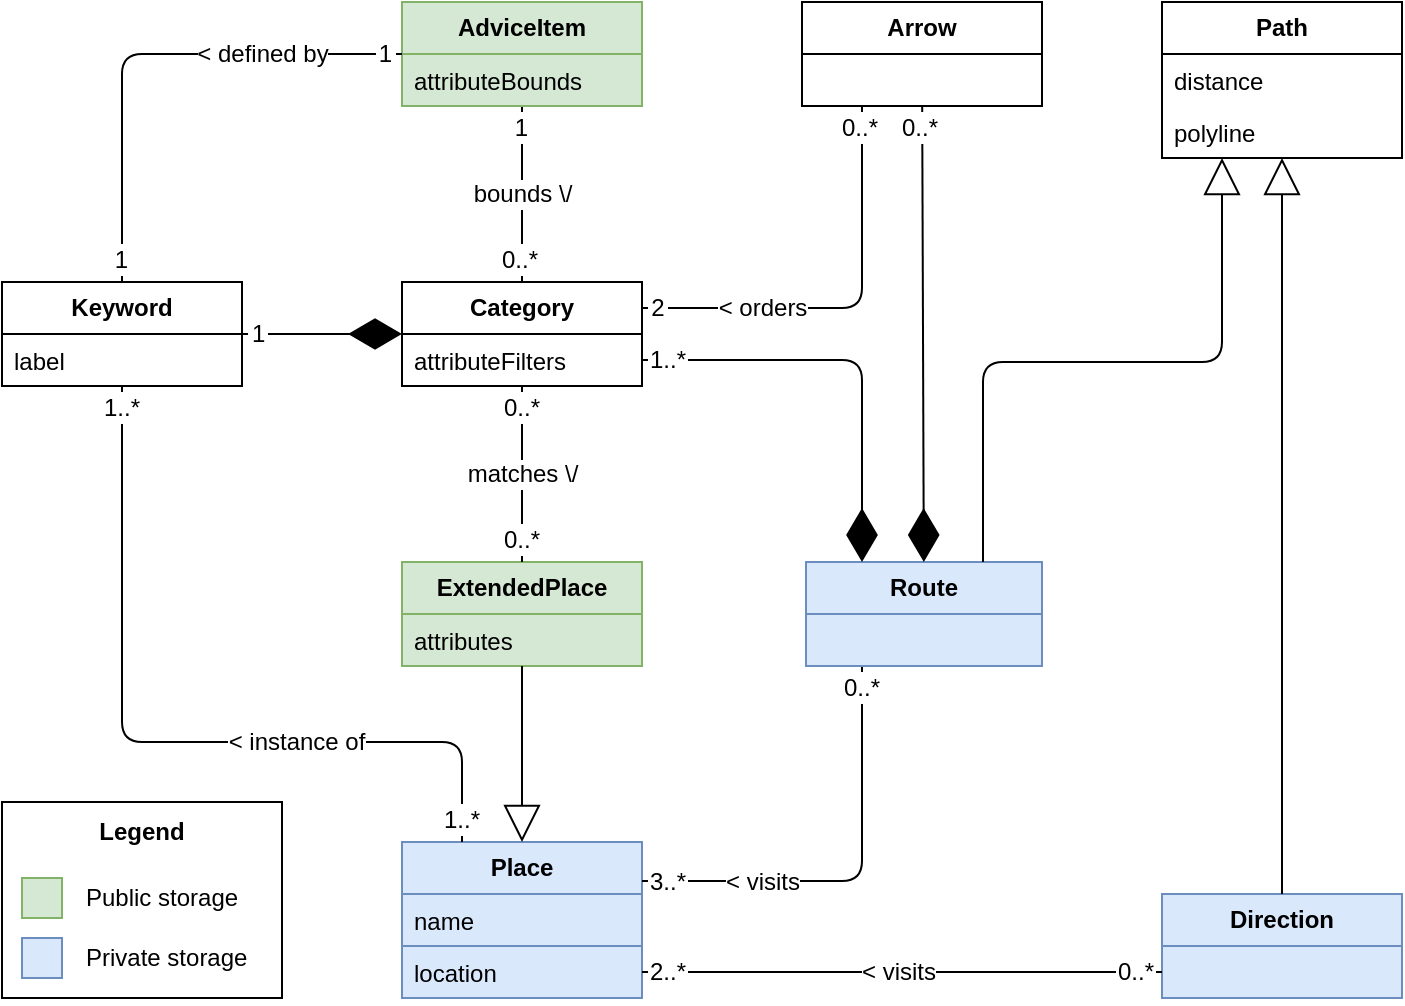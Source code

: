 <mxfile version="22.1.3" type="device">
  <diagram name="Page-1" id="konOvid_jxyRg7x1euFX">
    <mxGraphModel dx="1114" dy="602" grid="1" gridSize="10" guides="1" tooltips="1" connect="1" arrows="1" fold="1" page="1" pageScale="1" pageWidth="1169" pageHeight="827" math="0" shadow="0">
      <root>
        <mxCell id="0" />
        <mxCell id="1" parent="0" />
        <mxCell id="Hv-V3Eee37Dthrastc6U-2" value="" style="rounded=0;whiteSpace=wrap;html=1;fillColor=none;strokeColor=#000000;fontSize=12;" parent="1" vertex="1">
          <mxGeometry x="140" y="480" width="140" height="98" as="geometry" />
        </mxCell>
        <mxCell id="VG95xZpkFGLo3Tgad-iD-1" value="&lt;b style=&quot;font-size: 12px;&quot;&gt;Place&lt;/b&gt;" style="swimlane;fontStyle=0;childLayout=stackLayout;horizontal=1;startSize=26;fillColor=#dae8fc;horizontalStack=0;resizeParent=1;resizeParentMax=0;resizeLast=0;collapsible=1;marginBottom=0;whiteSpace=wrap;html=1;strokeColor=#6c8ebf;fontSize=12;" parent="1" vertex="1">
          <mxGeometry x="340" y="500" width="120" height="78" as="geometry" />
        </mxCell>
        <mxCell id="VG95xZpkFGLo3Tgad-iD-2" value="name" style="text;strokeColor=#6c8ebf;fillColor=#dae8fc;align=left;verticalAlign=top;spacingLeft=4;spacingRight=4;overflow=hidden;rotatable=0;points=[[0,0.5],[1,0.5]];portConstraint=eastwest;whiteSpace=wrap;html=1;fontSize=12;" parent="VG95xZpkFGLo3Tgad-iD-1" vertex="1">
          <mxGeometry y="26" width="120" height="26" as="geometry" />
        </mxCell>
        <mxCell id="G5qrOh6P8mnKoIhnmndd-3" value="location" style="text;strokeColor=#6c8ebf;fillColor=#dae8fc;align=left;verticalAlign=top;spacingLeft=4;spacingRight=4;overflow=hidden;rotatable=0;points=[[0,0.5],[1,0.5]];portConstraint=eastwest;whiteSpace=wrap;html=1;fontSize=12;" parent="VG95xZpkFGLo3Tgad-iD-1" vertex="1">
          <mxGeometry y="52" width="120" height="26" as="geometry" />
        </mxCell>
        <mxCell id="VG95xZpkFGLo3Tgad-iD-10" value="&lt;b style=&quot;font-size: 12px;&quot;&gt;Path&lt;/b&gt;" style="swimlane;fontStyle=0;childLayout=stackLayout;horizontal=1;startSize=26;fillColor=none;horizontalStack=0;resizeParent=1;resizeParentMax=0;resizeLast=0;collapsible=1;marginBottom=0;whiteSpace=wrap;html=1;fontSize=12;" parent="1" vertex="1">
          <mxGeometry x="720" y="80" width="120" height="78" as="geometry" />
        </mxCell>
        <mxCell id="VG95xZpkFGLo3Tgad-iD-11" value="distance" style="text;strokeColor=none;fillColor=none;align=left;verticalAlign=top;spacingLeft=4;spacingRight=4;overflow=hidden;rotatable=0;points=[[0,0.5],[1,0.5]];portConstraint=eastwest;whiteSpace=wrap;html=1;fontSize=12;" parent="VG95xZpkFGLo3Tgad-iD-10" vertex="1">
          <mxGeometry y="26" width="120" height="26" as="geometry" />
        </mxCell>
        <mxCell id="VG95xZpkFGLo3Tgad-iD-12" value="polyline" style="text;strokeColor=none;fillColor=none;align=left;verticalAlign=top;spacingLeft=4;spacingRight=4;overflow=hidden;rotatable=0;points=[[0,0.5],[1,0.5]];portConstraint=eastwest;whiteSpace=wrap;html=1;fontSize=12;" parent="VG95xZpkFGLo3Tgad-iD-10" vertex="1">
          <mxGeometry y="52" width="120" height="26" as="geometry" />
        </mxCell>
        <mxCell id="VG95xZpkFGLo3Tgad-iD-18" value="&lt;b style=&quot;font-size: 12px;&quot;&gt;Direction&lt;/b&gt;" style="swimlane;fontStyle=0;childLayout=stackLayout;horizontal=1;startSize=26;fillColor=#dae8fc;horizontalStack=0;resizeParent=1;resizeParentMax=0;resizeLast=0;collapsible=1;marginBottom=0;whiteSpace=wrap;html=1;strokeColor=#6c8ebf;fontSize=12;" parent="1" vertex="1">
          <mxGeometry x="720" y="526" width="120" height="52" as="geometry" />
        </mxCell>
        <mxCell id="QXLWXwz8wcb1lHL0t-fS-2" value="" style="text;strokeColor=#6c8ebf;fillColor=#dae8fc;align=left;verticalAlign=top;spacingLeft=4;spacingRight=4;overflow=hidden;rotatable=0;points=[[0,0.5],[1,0.5]];portConstraint=eastwest;whiteSpace=wrap;html=1;fontSize=12;" parent="VG95xZpkFGLo3Tgad-iD-18" vertex="1">
          <mxGeometry y="26" width="120" height="26" as="geometry" />
        </mxCell>
        <mxCell id="VG95xZpkFGLo3Tgad-iD-24" value="&lt;b style=&quot;font-size: 12px;&quot;&gt;ExtendedPlace&lt;/b&gt;" style="swimlane;fontStyle=0;childLayout=stackLayout;horizontal=1;startSize=26;fillColor=#d5e8d4;horizontalStack=0;resizeParent=1;resizeParentMax=0;resizeLast=0;collapsible=1;marginBottom=0;whiteSpace=wrap;html=1;strokeColor=#82b366;fontSize=12;" parent="1" vertex="1">
          <mxGeometry x="340" y="360" width="120" height="52" as="geometry" />
        </mxCell>
        <mxCell id="G5qrOh6P8mnKoIhnmndd-20" value="attributes" style="text;strokeColor=#82b366;fillColor=#d5e8d4;align=left;verticalAlign=top;spacingLeft=4;spacingRight=4;overflow=hidden;rotatable=0;points=[[0,0.5],[1,0.5]];portConstraint=eastwest;whiteSpace=wrap;html=1;fontSize=12;" parent="VG95xZpkFGLo3Tgad-iD-24" vertex="1">
          <mxGeometry y="26" width="120" height="26" as="geometry" />
        </mxCell>
        <mxCell id="G5qrOh6P8mnKoIhnmndd-4" value="&lt;b style=&quot;font-size: 12px;&quot;&gt;Category&lt;/b&gt;" style="swimlane;fontStyle=0;childLayout=stackLayout;horizontal=1;startSize=26;fillColor=none;horizontalStack=0;resizeParent=1;resizeParentMax=0;resizeLast=0;collapsible=1;marginBottom=0;whiteSpace=wrap;html=1;fontSize=12;" parent="1" vertex="1">
          <mxGeometry x="340" y="220" width="120" height="52" as="geometry" />
        </mxCell>
        <mxCell id="G5qrOh6P8mnKoIhnmndd-81" value="attributeFilters" style="text;strokeColor=none;fillColor=none;align=left;verticalAlign=top;spacingLeft=4;spacingRight=4;overflow=hidden;rotatable=0;points=[[0,0.5],[1,0.5]];portConstraint=eastwest;whiteSpace=wrap;html=1;fontSize=12;" parent="G5qrOh6P8mnKoIhnmndd-4" vertex="1">
          <mxGeometry y="26" width="120" height="26" as="geometry" />
        </mxCell>
        <mxCell id="G5qrOh6P8mnKoIhnmndd-6" value="&lt;b style=&quot;font-size: 12px;&quot;&gt;Keyword&lt;/b&gt;" style="swimlane;fontStyle=0;childLayout=stackLayout;horizontal=1;startSize=26;fillColor=none;horizontalStack=0;resizeParent=1;resizeParentMax=0;resizeLast=0;collapsible=1;marginBottom=0;whiteSpace=wrap;html=1;strokeWidth=1;strokeColor=default;perimeterSpacing=0;fontSize=12;" parent="1" vertex="1">
          <mxGeometry x="140" y="220" width="120" height="52" as="geometry" />
        </mxCell>
        <mxCell id="5qe504W4-8BHH3CjdmVA-1" value="label" style="text;strokeColor=none;fillColor=none;align=left;verticalAlign=top;spacingLeft=4;spacingRight=4;overflow=hidden;rotatable=0;points=[[0,0.5],[1,0.5]];portConstraint=eastwest;whiteSpace=wrap;html=1;fontSize=12;" parent="G5qrOh6P8mnKoIhnmndd-6" vertex="1">
          <mxGeometry y="26" width="120" height="26" as="geometry" />
        </mxCell>
        <mxCell id="G5qrOh6P8mnKoIhnmndd-12" value="matches \/" style="endArrow=none;html=1;rounded=0;fontSize=12;" parent="1" source="VG95xZpkFGLo3Tgad-iD-24" target="G5qrOh6P8mnKoIhnmndd-4" edge="1">
          <mxGeometry width="50" height="50" relative="1" as="geometry">
            <mxPoint x="360" y="490" as="sourcePoint" />
            <mxPoint x="410" y="440" as="targetPoint" />
          </mxGeometry>
        </mxCell>
        <mxCell id="G5qrOh6P8mnKoIhnmndd-13" value="" style="endArrow=diamondThin;endFill=1;endSize=24;html=1;rounded=0;fontSize=12;" parent="1" source="G5qrOh6P8mnKoIhnmndd-6" target="G5qrOh6P8mnKoIhnmndd-4" edge="1">
          <mxGeometry x="-0.75" width="160" relative="1" as="geometry">
            <mxPoint x="260" y="499" as="sourcePoint" />
            <mxPoint x="340" y="499" as="targetPoint" />
            <mxPoint as="offset" />
          </mxGeometry>
        </mxCell>
        <mxCell id="G5qrOh6P8mnKoIhnmndd-55" value="&amp;lt; visits" style="edgeStyle=orthogonalEdgeStyle;rounded=1;orthogonalLoop=1;jettySize=auto;html=1;endArrow=none;endFill=0;fontSize=12;entryX=1;entryY=0.25;entryDx=0;entryDy=0;" parent="1" source="G5qrOh6P8mnKoIhnmndd-17" target="VG95xZpkFGLo3Tgad-iD-1" edge="1">
          <mxGeometry x="0.448" relative="1" as="geometry">
            <Array as="points">
              <mxPoint x="570" y="519" />
            </Array>
            <mxPoint as="offset" />
            <mxPoint x="490" y="510" as="targetPoint" />
          </mxGeometry>
        </mxCell>
        <mxCell id="G5qrOh6P8mnKoIhnmndd-17" value="&lt;b style=&quot;font-size: 12px;&quot;&gt;Route&lt;/b&gt;" style="swimlane;fontStyle=0;childLayout=stackLayout;horizontal=1;startSize=26;fillColor=#dae8fc;horizontalStack=0;resizeParent=1;resizeParentMax=0;resizeLast=0;collapsible=1;marginBottom=0;whiteSpace=wrap;html=1;strokeColor=#6c8ebf;fontSize=12;" parent="1" vertex="1">
          <mxGeometry x="542" y="360" width="118" height="52" as="geometry" />
        </mxCell>
        <mxCell id="QXLWXwz8wcb1lHL0t-fS-1" value="" style="text;strokeColor=#6c8ebf;fillColor=#dae8fc;align=left;verticalAlign=top;spacingLeft=4;spacingRight=4;overflow=hidden;rotatable=0;points=[[0,0.5],[1,0.5]];portConstraint=eastwest;whiteSpace=wrap;html=1;fontSize=12;" parent="G5qrOh6P8mnKoIhnmndd-17" vertex="1">
          <mxGeometry y="26" width="118" height="26" as="geometry" />
        </mxCell>
        <mxCell id="G5qrOh6P8mnKoIhnmndd-46" value="bounds \/" style="edgeStyle=orthogonalEdgeStyle;rounded=0;orthogonalLoop=1;jettySize=auto;html=1;endArrow=none;endFill=0;fontSize=12;" parent="1" source="G5qrOh6P8mnKoIhnmndd-43" target="G5qrOh6P8mnKoIhnmndd-4" edge="1">
          <mxGeometry relative="1" as="geometry" />
        </mxCell>
        <mxCell id="G5qrOh6P8mnKoIhnmndd-43" value="&lt;b style=&quot;font-size: 12px;&quot;&gt;AdviceItem&lt;/b&gt;" style="swimlane;fontStyle=0;childLayout=stackLayout;horizontal=1;startSize=26;fillColor=#d5e8d4;horizontalStack=0;resizeParent=1;resizeParentMax=0;resizeLast=0;collapsible=1;marginBottom=0;whiteSpace=wrap;html=1;strokeColor=#82b366;fontSize=12;" parent="1" vertex="1">
          <mxGeometry x="340" y="80" width="120" height="52" as="geometry" />
        </mxCell>
        <mxCell id="G5qrOh6P8mnKoIhnmndd-48" value="attributeBounds" style="text;strokeColor=#82b366;fillColor=#d5e8d4;align=left;verticalAlign=top;spacingLeft=4;spacingRight=4;overflow=hidden;rotatable=0;points=[[0,0.5],[1,0.5]];portConstraint=eastwest;whiteSpace=wrap;html=1;fontStyle=0;fontSize=12;" parent="G5qrOh6P8mnKoIhnmndd-43" vertex="1">
          <mxGeometry y="26" width="120" height="26" as="geometry" />
        </mxCell>
        <mxCell id="G5qrOh6P8mnKoIhnmndd-53" value="" style="endArrow=block;endSize=16;endFill=0;html=1;rounded=0;fontSize=12;" parent="1" source="VG95xZpkFGLo3Tgad-iD-24" target="VG95xZpkFGLo3Tgad-iD-1" edge="1">
          <mxGeometry x="-0.176" width="160" relative="1" as="geometry">
            <mxPoint x="490" y="290" as="sourcePoint" />
            <mxPoint x="650" y="290" as="targetPoint" />
            <mxPoint as="offset" />
          </mxGeometry>
        </mxCell>
        <mxCell id="G5qrOh6P8mnKoIhnmndd-59" value="" style="endArrow=block;endSize=16;endFill=0;html=1;rounded=1;entryX=0.25;entryY=1;entryDx=0;entryDy=0;edgeStyle=orthogonalEdgeStyle;exitX=0.75;exitY=0;exitDx=0;exitDy=0;fontSize=12;" parent="1" source="G5qrOh6P8mnKoIhnmndd-17" target="VG95xZpkFGLo3Tgad-iD-10" edge="1">
          <mxGeometry x="-0.062" width="160" relative="1" as="geometry">
            <mxPoint x="650" y="220" as="sourcePoint" />
            <mxPoint x="740" y="210" as="targetPoint" />
            <Array as="points">
              <mxPoint x="631" y="260" />
              <mxPoint x="750" y="260" />
            </Array>
            <mxPoint as="offset" />
          </mxGeometry>
        </mxCell>
        <mxCell id="G5qrOh6P8mnKoIhnmndd-60" value="" style="endArrow=block;endSize=16;endFill=0;html=1;rounded=1;fontSize=12;" parent="1" source="VG95xZpkFGLo3Tgad-iD-18" target="VG95xZpkFGLo3Tgad-iD-10" edge="1">
          <mxGeometry width="160" relative="1" as="geometry">
            <mxPoint x="673" y="330" as="sourcePoint" />
            <mxPoint x="823" y="220" as="targetPoint" />
          </mxGeometry>
        </mxCell>
        <mxCell id="G5qrOh6P8mnKoIhnmndd-61" value="&amp;lt; visits" style="rounded=1;orthogonalLoop=1;jettySize=auto;html=1;endArrow=none;endFill=0;fontSize=12;exitX=0;exitY=0.75;exitDx=0;exitDy=0;" parent="1" source="VG95xZpkFGLo3Tgad-iD-18" target="G5qrOh6P8mnKoIhnmndd-3" edge="1">
          <mxGeometry x="0.02" relative="1" as="geometry">
            <mxPoint x="730" y="450" as="sourcePoint" />
            <mxPoint x="490" y="516" as="targetPoint" />
            <mxPoint as="offset" />
          </mxGeometry>
        </mxCell>
        <mxCell id="G5qrOh6P8mnKoIhnmndd-64" value="3..*" style="text;html=1;strokeColor=none;fillColor=default;align=center;verticalAlign=middle;whiteSpace=wrap;rounded=0;fontSize=12;" parent="1" vertex="1">
          <mxGeometry x="463" y="512" width="20" height="16" as="geometry" />
        </mxCell>
        <mxCell id="G5qrOh6P8mnKoIhnmndd-65" value="2..*" style="text;html=1;strokeColor=none;fillColor=default;align=center;verticalAlign=middle;whiteSpace=wrap;rounded=0;fontSize=12;" parent="1" vertex="1">
          <mxGeometry x="463" y="557" width="20" height="16" as="geometry" />
        </mxCell>
        <mxCell id="G5qrOh6P8mnKoIhnmndd-67" value="0..*" style="text;html=1;strokeColor=none;fillColor=default;align=center;verticalAlign=middle;whiteSpace=wrap;rounded=0;fontSize=12;" parent="1" vertex="1">
          <mxGeometry x="697" y="557" width="20" height="16" as="geometry" />
        </mxCell>
        <mxCell id="G5qrOh6P8mnKoIhnmndd-70" value="1" style="text;html=1;strokeColor=none;fillColor=default;align=left;verticalAlign=middle;whiteSpace=wrap;rounded=0;fontSize=12;" parent="1" vertex="1">
          <mxGeometry x="263" y="238" width="10" height="16" as="geometry" />
        </mxCell>
        <mxCell id="G5qrOh6P8mnKoIhnmndd-73" value="0..*" style="text;html=1;strokeColor=none;fillColor=default;align=right;verticalAlign=middle;whiteSpace=wrap;rounded=0;fontSize=12;" parent="1" vertex="1">
          <mxGeometry x="390" y="201" width="20" height="16" as="geometry" />
        </mxCell>
        <mxCell id="G5qrOh6P8mnKoIhnmndd-74" value="0..*" style="text;html=1;strokeColor=none;fillColor=default;align=center;verticalAlign=middle;whiteSpace=wrap;rounded=0;fontSize=12;" parent="1" vertex="1">
          <mxGeometry x="390" y="341" width="20" height="16" as="geometry" />
        </mxCell>
        <mxCell id="G5qrOh6P8mnKoIhnmndd-75" value="1" style="text;html=1;strokeColor=none;fillColor=default;align=right;verticalAlign=middle;whiteSpace=wrap;rounded=0;fontSize=12;" parent="1" vertex="1">
          <mxGeometry x="395" y="135" width="10" height="16" as="geometry" />
        </mxCell>
        <mxCell id="G5qrOh6P8mnKoIhnmndd-76" value="0..*" style="text;html=1;strokeColor=none;fillColor=default;align=center;verticalAlign=middle;whiteSpace=wrap;rounded=0;fontSize=12;" parent="1" vertex="1">
          <mxGeometry x="390" y="275" width="20" height="16" as="geometry" />
        </mxCell>
        <mxCell id="G5qrOh6P8mnKoIhnmndd-79" value="&amp;lt; orders" style="edgeStyle=orthogonalEdgeStyle;rounded=1;orthogonalLoop=1;jettySize=auto;html=1;endArrow=none;endFill=0;entryX=1;entryY=0.25;entryDx=0;entryDy=0;fontSize=12;" parent="1" source="G5qrOh6P8mnKoIhnmndd-77" target="G5qrOh6P8mnKoIhnmndd-4" edge="1">
          <mxGeometry x="0.431" relative="1" as="geometry">
            <Array as="points">
              <mxPoint x="570" y="233" />
            </Array>
            <mxPoint as="offset" />
          </mxGeometry>
        </mxCell>
        <mxCell id="G5qrOh6P8mnKoIhnmndd-77" value="&lt;b style=&quot;font-size: 12px;&quot;&gt;Arrow&lt;/b&gt;" style="swimlane;fontStyle=0;childLayout=stackLayout;horizontal=1;startSize=26;fillColor=none;horizontalStack=0;resizeParent=1;resizeParentMax=0;resizeLast=0;collapsible=1;marginBottom=0;whiteSpace=wrap;html=1;fontSize=12;" parent="1" vertex="1">
          <mxGeometry x="540" y="80" width="120" height="52" as="geometry" />
        </mxCell>
        <mxCell id="G5qrOh6P8mnKoIhnmndd-84" value="0..*" style="text;html=1;align=right;verticalAlign=middle;whiteSpace=wrap;rounded=0;fontSize=12;fillColor=default;" parent="1" vertex="1">
          <mxGeometry x="560" y="135" width="20" height="16" as="geometry" />
        </mxCell>
        <mxCell id="u82XSwnRuq5FV2FXC3i8-2" value="" style="rounded=0;whiteSpace=wrap;html=1;fillColor=#d5e8d4;strokeColor=#82b366;fontSize=12;" parent="1" vertex="1">
          <mxGeometry x="150" y="518" width="20" height="20" as="geometry" />
        </mxCell>
        <mxCell id="u82XSwnRuq5FV2FXC3i8-3" value="Public storage" style="text;html=1;strokeColor=none;fillColor=none;align=left;verticalAlign=middle;whiteSpace=wrap;rounded=0;fontSize=12;" parent="1" vertex="1">
          <mxGeometry x="180" y="518" width="90" height="20" as="geometry" />
        </mxCell>
        <mxCell id="u82XSwnRuq5FV2FXC3i8-4" value="" style="rounded=0;whiteSpace=wrap;html=1;fillColor=#dae8fc;strokeColor=#6c8ebf;fontSize=12;" parent="1" vertex="1">
          <mxGeometry x="150" y="548" width="20" height="20" as="geometry" />
        </mxCell>
        <mxCell id="u82XSwnRuq5FV2FXC3i8-5" value="Private storage" style="text;html=1;strokeColor=none;fillColor=none;align=left;verticalAlign=middle;whiteSpace=wrap;rounded=0;fontSize=12;" parent="1" vertex="1">
          <mxGeometry x="180" y="548" width="90" height="20" as="geometry" />
        </mxCell>
        <mxCell id="h2D3jr5BLSP2ob248dtN-1" value="&amp;lt; defined by" style="endArrow=none;html=1;rounded=1;edgeStyle=orthogonalEdgeStyle;fontSize=12;" parent="1" source="G5qrOh6P8mnKoIhnmndd-6" target="G5qrOh6P8mnKoIhnmndd-43" edge="1">
          <mxGeometry x="0.449" width="50" height="50" relative="1" as="geometry">
            <mxPoint x="280" y="220" as="sourcePoint" />
            <mxPoint x="330" y="170" as="targetPoint" />
            <Array as="points">
              <mxPoint x="200" y="106" />
            </Array>
            <mxPoint as="offset" />
          </mxGeometry>
        </mxCell>
        <mxCell id="h2D3jr5BLSP2ob248dtN-2" value="&amp;lt; instance of" style="endArrow=none;html=1;rounded=1;edgeStyle=orthogonalEdgeStyle;fontSize=12;" parent="1" source="VG95xZpkFGLo3Tgad-iD-1" target="G5qrOh6P8mnKoIhnmndd-6" edge="1">
          <mxGeometry x="-0.33" width="50" height="50" relative="1" as="geometry">
            <mxPoint x="330" y="350" as="sourcePoint" />
            <mxPoint x="380" y="300" as="targetPoint" />
            <Array as="points">
              <mxPoint x="370" y="450" />
              <mxPoint x="200" y="450" />
            </Array>
            <mxPoint as="offset" />
          </mxGeometry>
        </mxCell>
        <mxCell id="h2D3jr5BLSP2ob248dtN-3" value="" style="endArrow=diamondThin;endFill=1;endSize=24;html=1;rounded=1;edgeStyle=orthogonalEdgeStyle;fontSize=12;" parent="1" source="G5qrOh6P8mnKoIhnmndd-81" target="G5qrOh6P8mnKoIhnmndd-17" edge="1">
          <mxGeometry width="160" relative="1" as="geometry">
            <mxPoint x="510" y="260" as="sourcePoint" />
            <mxPoint x="670" y="240" as="targetPoint" />
            <Array as="points">
              <mxPoint x="570" y="259" />
            </Array>
          </mxGeometry>
        </mxCell>
        <mxCell id="h2D3jr5BLSP2ob248dtN-4" value="" style="endArrow=diamondThin;endFill=1;endSize=24;html=1;rounded=0;fontSize=12;" parent="1" source="G5qrOh6P8mnKoIhnmndd-77" target="G5qrOh6P8mnKoIhnmndd-17" edge="1">
          <mxGeometry width="160" relative="1" as="geometry">
            <mxPoint x="630" y="170" as="sourcePoint" />
            <mxPoint x="670" y="240" as="targetPoint" />
          </mxGeometry>
        </mxCell>
        <mxCell id="h2D3jr5BLSP2ob248dtN-5" value="1" style="text;html=1;strokeColor=none;fillColor=default;align=right;verticalAlign=middle;whiteSpace=wrap;rounded=0;fontSize=12;" parent="1" vertex="1">
          <mxGeometry x="195" y="201" width="10" height="16" as="geometry" />
        </mxCell>
        <mxCell id="h2D3jr5BLSP2ob248dtN-7" value="1..*" style="text;html=1;strokeColor=none;fillColor=default;align=center;verticalAlign=middle;whiteSpace=wrap;rounded=0;fontSize=12;" parent="1" vertex="1">
          <mxGeometry x="463" y="251" width="20" height="16" as="geometry" />
        </mxCell>
        <mxCell id="h2D3jr5BLSP2ob248dtN-8" value="1..*" style="text;html=1;strokeColor=none;fillColor=default;align=center;verticalAlign=middle;whiteSpace=wrap;rounded=0;fontSize=12;" parent="1" vertex="1">
          <mxGeometry x="360" y="481" width="20" height="16" as="geometry" />
        </mxCell>
        <mxCell id="Hv-V3Eee37Dthrastc6U-3" value="Legend" style="text;html=1;strokeColor=none;fillColor=none;align=center;verticalAlign=middle;whiteSpace=wrap;rounded=0;fontStyle=1;fontSize=12;" parent="1" vertex="1">
          <mxGeometry x="140" y="480" width="140" height="30" as="geometry" />
        </mxCell>
        <mxCell id="-s6-AU1Ji8MIg3m7ms6S-1" value="1" style="text;html=1;strokeColor=none;fillColor=default;align=right;verticalAlign=middle;whiteSpace=wrap;rounded=0;fontSize=12;" parent="1" vertex="1">
          <mxGeometry x="327" y="98" width="10" height="16" as="geometry" />
        </mxCell>
        <mxCell id="-s6-AU1Ji8MIg3m7ms6S-2" value="0..*" style="text;html=1;align=right;verticalAlign=middle;whiteSpace=wrap;rounded=0;fontSize=12;fillColor=default;" parent="1" vertex="1">
          <mxGeometry x="590" y="135" width="20" height="16" as="geometry" />
        </mxCell>
        <mxCell id="-s6-AU1Ji8MIg3m7ms6S-4" value="1..*" style="text;html=1;strokeColor=none;fillColor=default;align=center;verticalAlign=middle;whiteSpace=wrap;rounded=0;fontSize=12;" parent="1" vertex="1">
          <mxGeometry x="190" y="275" width="20" height="16" as="geometry" />
        </mxCell>
        <mxCell id="-s6-AU1Ji8MIg3m7ms6S-5" value="2" style="text;html=1;strokeColor=none;fillColor=default;align=center;verticalAlign=middle;whiteSpace=wrap;rounded=0;fontSize=12;" parent="1" vertex="1">
          <mxGeometry x="463" y="225" width="10" height="16" as="geometry" />
        </mxCell>
        <mxCell id="-s6-AU1Ji8MIg3m7ms6S-6" value="0..*" style="text;html=1;strokeColor=none;fillColor=default;align=center;verticalAlign=middle;whiteSpace=wrap;rounded=0;fontSize=12;" parent="1" vertex="1">
          <mxGeometry x="560" y="415" width="20" height="16" as="geometry" />
        </mxCell>
      </root>
    </mxGraphModel>
  </diagram>
</mxfile>
